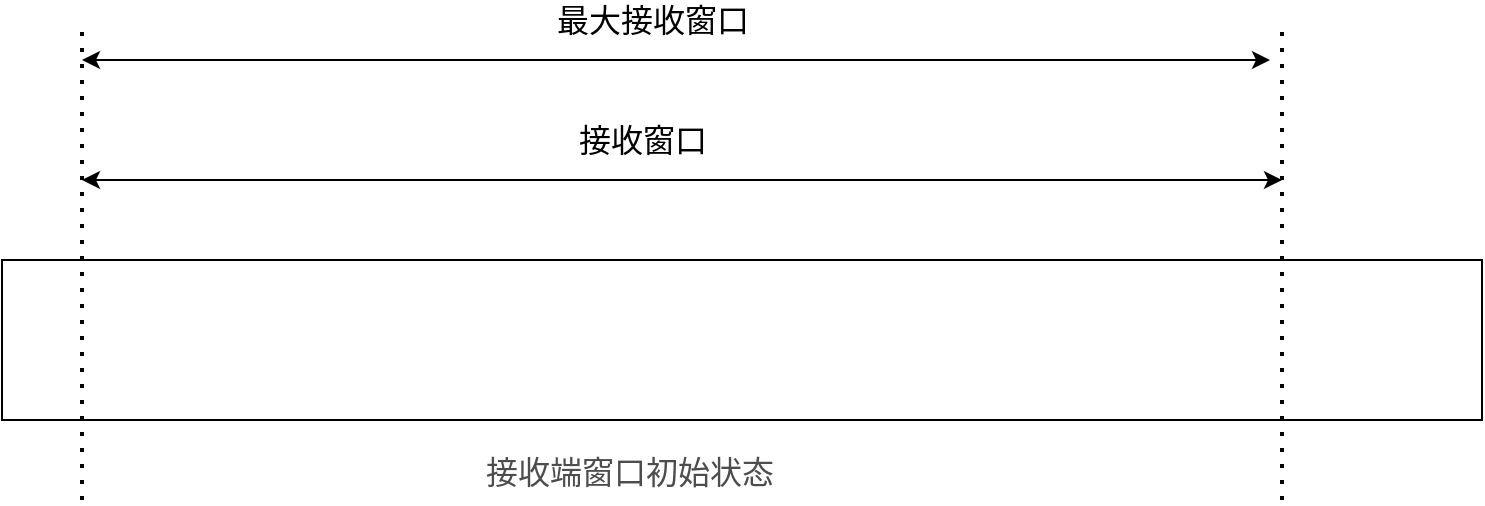 <mxfile version="17.5.0" type="github">
  <diagram id="oAsJ6UTyK2A2yl9slzis" name="Page-1">
    <mxGraphModel dx="1191" dy="774" grid="1" gridSize="10" guides="1" tooltips="1" connect="1" arrows="1" fold="1" page="1" pageScale="1" pageWidth="827" pageHeight="1169" math="0" shadow="0">
      <root>
        <mxCell id="0" />
        <mxCell id="1" parent="0" />
        <mxCell id="As5HdU9d807DBHJ7O390-12" value="" style="rounded=0;whiteSpace=wrap;html=1;" vertex="1" parent="1">
          <mxGeometry x="120" y="160" width="740" height="80" as="geometry" />
        </mxCell>
        <mxCell id="As5HdU9d807DBHJ7O390-13" value="" style="endArrow=none;dashed=1;html=1;dashPattern=1 3;strokeWidth=2;rounded=0;" edge="1" parent="1">
          <mxGeometry width="50" height="50" relative="1" as="geometry">
            <mxPoint x="160" y="280" as="sourcePoint" />
            <mxPoint x="160" y="40" as="targetPoint" />
          </mxGeometry>
        </mxCell>
        <mxCell id="As5HdU9d807DBHJ7O390-14" value="" style="endArrow=none;dashed=1;html=1;dashPattern=1 3;strokeWidth=2;rounded=0;" edge="1" parent="1">
          <mxGeometry width="50" height="50" relative="1" as="geometry">
            <mxPoint x="760" y="280" as="sourcePoint" />
            <mxPoint x="760" y="40" as="targetPoint" />
          </mxGeometry>
        </mxCell>
        <mxCell id="As5HdU9d807DBHJ7O390-15" value="接收窗口" style="text;html=1;align=center;verticalAlign=middle;resizable=0;points=[];autosize=1;strokeColor=none;fillColor=none;fontSize=16;" vertex="1" parent="1">
          <mxGeometry x="400" y="90" width="80" height="20" as="geometry" />
        </mxCell>
        <mxCell id="As5HdU9d807DBHJ7O390-16" value="" style="endArrow=classic;startArrow=classic;html=1;rounded=0;" edge="1" parent="1">
          <mxGeometry width="50" height="50" relative="1" as="geometry">
            <mxPoint x="160" y="120" as="sourcePoint" />
            <mxPoint x="760" y="120" as="targetPoint" />
          </mxGeometry>
        </mxCell>
        <mxCell id="As5HdU9d807DBHJ7O390-30" value="" style="endArrow=classic;startArrow=classic;html=1;rounded=0;fontSize=16;" edge="1" parent="1">
          <mxGeometry width="50" height="50" relative="1" as="geometry">
            <mxPoint x="160" y="60" as="sourcePoint" />
            <mxPoint x="754" y="60" as="targetPoint" />
          </mxGeometry>
        </mxCell>
        <mxCell id="As5HdU9d807DBHJ7O390-31" value="最大接收窗口" style="text;html=1;align=center;verticalAlign=middle;resizable=0;points=[];autosize=1;strokeColor=none;fillColor=none;fontSize=16;" vertex="1" parent="1">
          <mxGeometry x="390" y="30" width="110" height="20" as="geometry" />
        </mxCell>
        <mxCell id="As5HdU9d807DBHJ7O390-34" value="&lt;meta charset=&quot;utf-8&quot;&gt;&lt;span style=&quot;color: rgb(77, 77, 77); font-size: 16px; font-style: normal; font-weight: 400; letter-spacing: normal; text-indent: 0px; text-transform: none; word-spacing: 0px; background-color: rgb(255, 255, 255); display: inline; float: none;&quot;&gt;接收端窗口初始状态&lt;/span&gt;" style="text;whiteSpace=wrap;html=1;fontSize=16;" vertex="1" parent="1">
          <mxGeometry x="360" y="250" width="170" height="30" as="geometry" />
        </mxCell>
      </root>
    </mxGraphModel>
  </diagram>
</mxfile>
